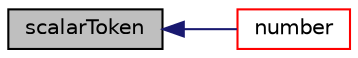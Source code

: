 digraph "scalarToken"
{
  bgcolor="transparent";
  edge [fontname="Helvetica",fontsize="10",labelfontname="Helvetica",labelfontsize="10"];
  node [fontname="Helvetica",fontsize="10",shape=record];
  rankdir="LR";
  Node982 [label="scalarToken",height=0.2,width=0.4,color="black", fillcolor="grey75", style="filled", fontcolor="black"];
  Node982 -> Node983 [dir="back",color="midnightblue",fontsize="10",style="solid",fontname="Helvetica"];
  Node983 [label="number",height=0.2,width=0.4,color="red",URL="$a27413.html#af8b3d0358632fb7b7438480d48649fba"];
}
